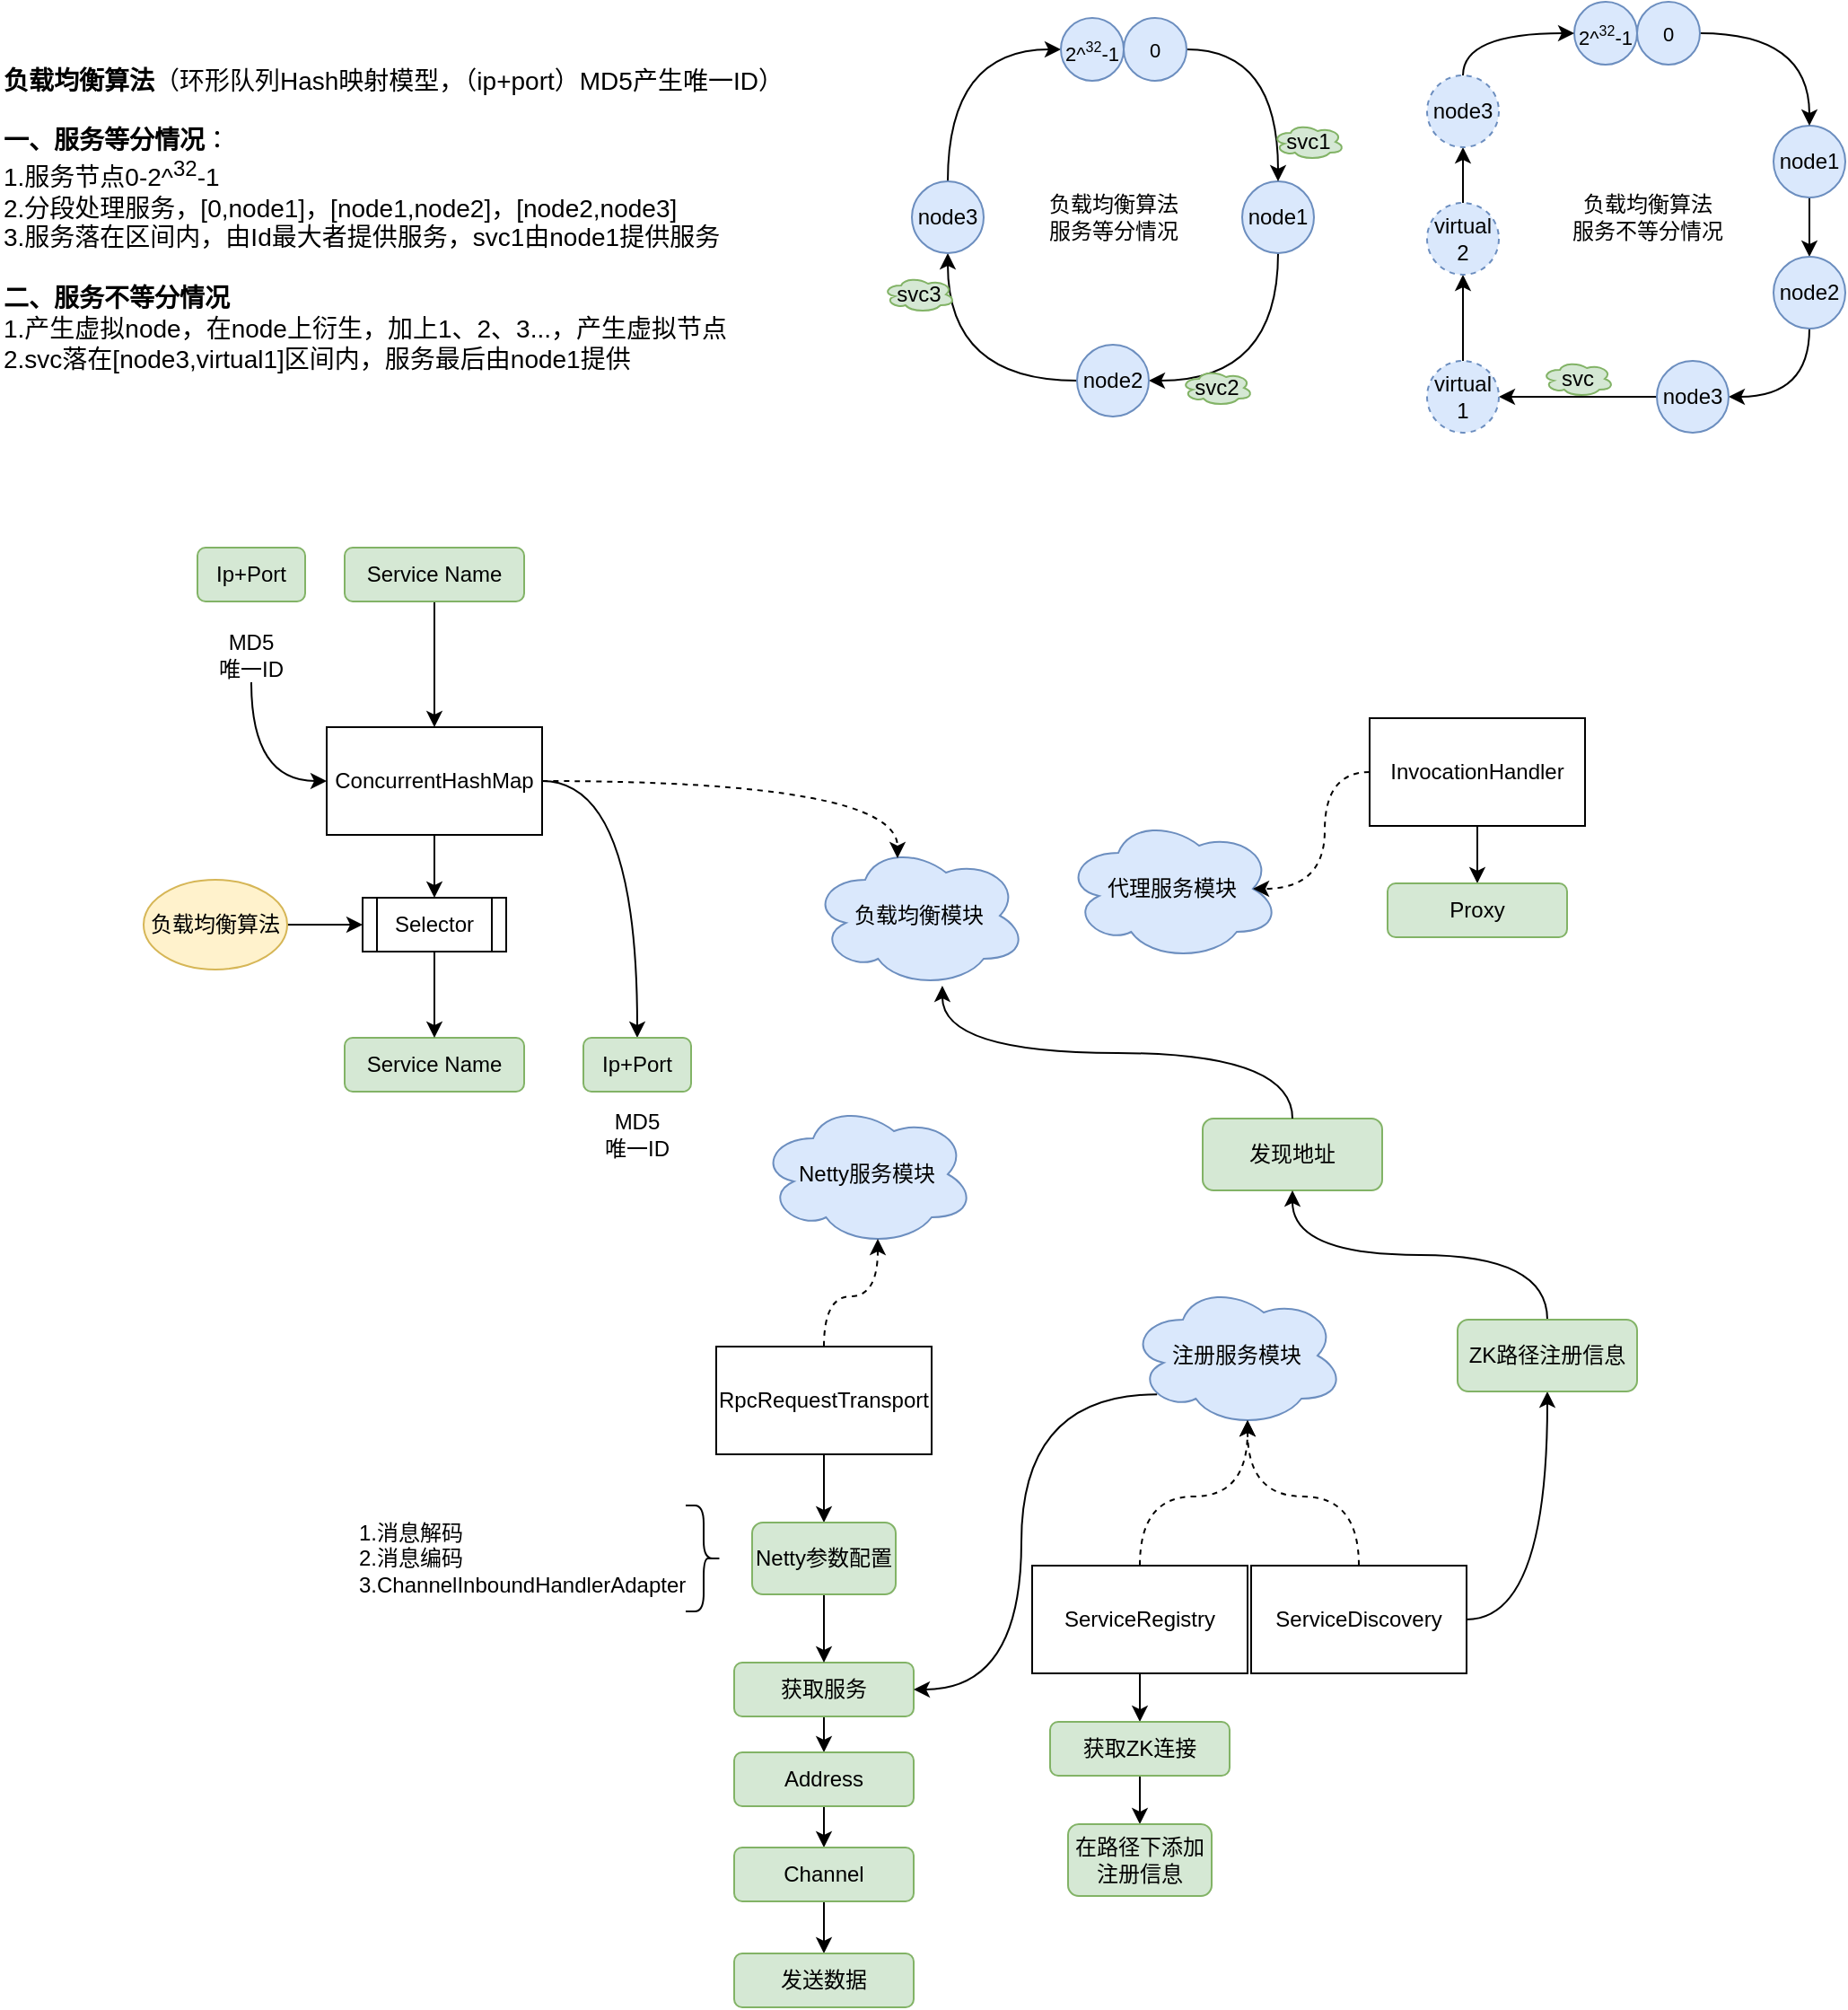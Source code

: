 <mxfile version="24.4.7" type="github">
  <diagram name="第 1 页" id="d0vkmH2pamWl0RuNKjzO">
    <mxGraphModel dx="2234" dy="1146" grid="0" gridSize="10" guides="1" tooltips="1" connect="1" arrows="1" fold="1" page="0" pageScale="1" pageWidth="827" pageHeight="1169" math="0" shadow="0">
      <root>
        <mxCell id="0" />
        <mxCell id="1" parent="0" />
        <mxCell id="8cizAA6b8KzGThsObKtE-12" style="edgeStyle=orthogonalEdgeStyle;curved=1;rounded=0;orthogonalLoop=1;jettySize=auto;html=1;exitX=0.5;exitY=1;exitDx=0;exitDy=0;entryX=1;entryY=0.5;entryDx=0;entryDy=0;" edge="1" parent="1" source="8cizAA6b8KzGThsObKtE-3" target="8cizAA6b8KzGThsObKtE-4">
          <mxGeometry relative="1" as="geometry" />
        </mxCell>
        <mxCell id="8cizAA6b8KzGThsObKtE-3" value="node1" style="ellipse;whiteSpace=wrap;html=1;aspect=fixed;fillColor=#dae8fc;strokeColor=#6c8ebf;" vertex="1" parent="1">
          <mxGeometry x="82" y="92" width="40" height="40" as="geometry" />
        </mxCell>
        <mxCell id="8cizAA6b8KzGThsObKtE-13" style="edgeStyle=orthogonalEdgeStyle;curved=1;rounded=0;orthogonalLoop=1;jettySize=auto;html=1;exitX=0;exitY=0.5;exitDx=0;exitDy=0;entryX=0.5;entryY=1;entryDx=0;entryDy=0;" edge="1" parent="1" source="8cizAA6b8KzGThsObKtE-4" target="8cizAA6b8KzGThsObKtE-5">
          <mxGeometry relative="1" as="geometry" />
        </mxCell>
        <mxCell id="8cizAA6b8KzGThsObKtE-4" value="node2" style="ellipse;whiteSpace=wrap;html=1;aspect=fixed;fillColor=#dae8fc;strokeColor=#6c8ebf;" vertex="1" parent="1">
          <mxGeometry x="-10" y="183" width="40" height="40" as="geometry" />
        </mxCell>
        <mxCell id="8cizAA6b8KzGThsObKtE-19" style="edgeStyle=orthogonalEdgeStyle;curved=1;rounded=0;orthogonalLoop=1;jettySize=auto;html=1;exitX=0.5;exitY=0;exitDx=0;exitDy=0;entryX=0;entryY=0.5;entryDx=0;entryDy=0;" edge="1" parent="1" source="8cizAA6b8KzGThsObKtE-5" target="8cizAA6b8KzGThsObKtE-17">
          <mxGeometry relative="1" as="geometry" />
        </mxCell>
        <mxCell id="8cizAA6b8KzGThsObKtE-5" value="node3" style="ellipse;whiteSpace=wrap;html=1;aspect=fixed;fillColor=#dae8fc;strokeColor=#6c8ebf;" vertex="1" parent="1">
          <mxGeometry x="-102" y="92" width="40" height="40" as="geometry" />
        </mxCell>
        <mxCell id="8cizAA6b8KzGThsObKtE-17" value="&lt;font style=&quot;&quot;&gt;&lt;span style=&quot;font-size: 11px;&quot;&gt;2^&lt;/span&gt;&lt;sup style=&quot;&quot;&gt;&lt;font style=&quot;font-size: 8px;&quot;&gt;32&lt;/font&gt;&lt;/sup&gt;&lt;span style=&quot;font-size: 11px;&quot;&gt;-1&lt;/span&gt;&lt;/font&gt;" style="ellipse;whiteSpace=wrap;html=1;aspect=fixed;fillColor=#dae8fc;strokeColor=#6c8ebf;" vertex="1" parent="1">
          <mxGeometry x="-19" y="1" width="35" height="35" as="geometry" />
        </mxCell>
        <mxCell id="8cizAA6b8KzGThsObKtE-20" style="edgeStyle=orthogonalEdgeStyle;curved=1;rounded=0;orthogonalLoop=1;jettySize=auto;html=1;exitX=1;exitY=0.5;exitDx=0;exitDy=0;entryX=0.5;entryY=0;entryDx=0;entryDy=0;" edge="1" parent="1" source="8cizAA6b8KzGThsObKtE-18" target="8cizAA6b8KzGThsObKtE-3">
          <mxGeometry relative="1" as="geometry" />
        </mxCell>
        <mxCell id="8cizAA6b8KzGThsObKtE-18" value="0" style="ellipse;whiteSpace=wrap;html=1;aspect=fixed;fontSize=11;fillColor=#dae8fc;strokeColor=#6c8ebf;" vertex="1" parent="1">
          <mxGeometry x="16" y="1" width="35" height="35" as="geometry" />
        </mxCell>
        <mxCell id="8cizAA6b8KzGThsObKtE-21" value="svc1" style="ellipse;shape=cloud;whiteSpace=wrap;html=1;fillColor=#d5e8d4;strokeColor=#82b366;" vertex="1" parent="1">
          <mxGeometry x="99" y="60" width="40" height="20" as="geometry" />
        </mxCell>
        <mxCell id="8cizAA6b8KzGThsObKtE-24" value="svc2" style="ellipse;shape=cloud;whiteSpace=wrap;html=1;fillColor=#d5e8d4;strokeColor=#82b366;" vertex="1" parent="1">
          <mxGeometry x="48" y="197" width="40" height="20" as="geometry" />
        </mxCell>
        <mxCell id="8cizAA6b8KzGThsObKtE-26" value="svc3" style="ellipse;shape=cloud;whiteSpace=wrap;html=1;fillColor=#d5e8d4;strokeColor=#82b366;" vertex="1" parent="1">
          <mxGeometry x="-118" y="145" width="40" height="20" as="geometry" />
        </mxCell>
        <mxCell id="8cizAA6b8KzGThsObKtE-30" value="负载均衡算法&lt;div&gt;服务等分情况&lt;/div&gt;" style="text;html=1;align=center;verticalAlign=middle;whiteSpace=wrap;rounded=0;" vertex="1" parent="1">
          <mxGeometry x="-27.5" y="97" width="75" height="30" as="geometry" />
        </mxCell>
        <mxCell id="8cizAA6b8KzGThsObKtE-33" value="&lt;div&gt;&lt;font size=&quot;1&quot; style=&quot;&quot;&gt;&lt;b style=&quot;font-size: 14px;&quot;&gt;负载均衡算法&lt;/b&gt;&lt;span style=&quot;font-size: 14px;&quot;&gt;（&lt;/span&gt;&lt;/font&gt;&lt;span style=&quot;background-color: initial;&quot;&gt;环形队列Hash映射模型，（ip+port）&lt;/span&gt;&lt;span style=&quot;background-color: initial;&quot;&gt;MD5产生唯一ID）&lt;/span&gt;&lt;/div&gt;&lt;div&gt;&lt;span style=&quot;background-color: initial;&quot;&gt;&lt;br&gt;&lt;/span&gt;&lt;/div&gt;&lt;div&gt;&lt;font style=&quot;&quot;&gt;&lt;b&gt;一、服务等分情况&lt;/b&gt;：&lt;/font&gt;&lt;/div&gt;&lt;blockquote style=&quot;margin: 0 0 0 40px; border: none; padding: 0px;&quot;&gt;&lt;/blockquote&gt;&lt;span style=&quot;background-color: initial;&quot;&gt;1.服务节点0-2^&lt;/span&gt;&lt;sup style=&quot;background-color: initial;&quot;&gt;&lt;font style=&quot;font-size: 12px;&quot;&gt;32&lt;/font&gt;&lt;/sup&gt;&lt;span style=&quot;background-color: initial;&quot;&gt;-1&lt;/span&gt;&lt;br&gt;&lt;span style=&quot;background-color: initial;&quot;&gt;2.分段处理服务，[0,node1]，[node1,node2]，[node2,node3]&lt;/span&gt;&lt;br&gt;&lt;div style=&quot;&quot;&gt;&lt;font style=&quot;font-size: 14px;&quot;&gt;3.服务落在区间内，由Id最大者提供服务，svc1由node1提供服务&lt;/font&gt;&lt;/div&gt;&lt;div style=&quot;&quot;&gt;&lt;font style=&quot;font-size: 14px;&quot;&gt;&lt;br&gt;&lt;/font&gt;&lt;/div&gt;&lt;div style=&quot;&quot;&gt;&lt;b&gt;二、服务不等分情况&lt;/b&gt;&lt;/div&gt;&lt;div style=&quot;&quot;&gt;1.产生虚拟node，在node上衍生，加上1、2、3...，产生虚拟节点&lt;/div&gt;&lt;div style=&quot;&quot;&gt;2.svc落在[node3,virtual1]区间内，服务最后由node1提供&lt;/div&gt;" style="text;html=1;align=left;verticalAlign=middle;whiteSpace=wrap;rounded=0;fontSize=14;spacingTop=2;" vertex="1" parent="1">
          <mxGeometry x="-610" y="17.25" width="444" height="189.5" as="geometry" />
        </mxCell>
        <mxCell id="8cizAA6b8KzGThsObKtE-50" style="edgeStyle=orthogonalEdgeStyle;curved=1;rounded=0;orthogonalLoop=1;jettySize=auto;html=1;exitX=0.5;exitY=1;exitDx=0;exitDy=0;" edge="1" parent="1" source="8cizAA6b8KzGThsObKtE-38" target="8cizAA6b8KzGThsObKtE-40">
          <mxGeometry relative="1" as="geometry" />
        </mxCell>
        <mxCell id="8cizAA6b8KzGThsObKtE-38" value="node1" style="ellipse;whiteSpace=wrap;html=1;aspect=fixed;fillColor=#dae8fc;strokeColor=#6c8ebf;" vertex="1" parent="1">
          <mxGeometry x="378" y="61" width="40" height="40" as="geometry" />
        </mxCell>
        <mxCell id="8cizAA6b8KzGThsObKtE-52" style="edgeStyle=orthogonalEdgeStyle;curved=1;rounded=0;orthogonalLoop=1;jettySize=auto;html=1;exitX=0.5;exitY=1;exitDx=0;exitDy=0;entryX=1;entryY=0.5;entryDx=0;entryDy=0;" edge="1" parent="1" source="8cizAA6b8KzGThsObKtE-40" target="8cizAA6b8KzGThsObKtE-42">
          <mxGeometry relative="1" as="geometry" />
        </mxCell>
        <mxCell id="8cizAA6b8KzGThsObKtE-40" value="node2" style="ellipse;whiteSpace=wrap;html=1;aspect=fixed;fillColor=#dae8fc;strokeColor=#6c8ebf;" vertex="1" parent="1">
          <mxGeometry x="378" y="134" width="40" height="40" as="geometry" />
        </mxCell>
        <mxCell id="8cizAA6b8KzGThsObKtE-58" style="edgeStyle=orthogonalEdgeStyle;curved=1;rounded=0;orthogonalLoop=1;jettySize=auto;html=1;exitX=0;exitY=0.5;exitDx=0;exitDy=0;entryX=1;entryY=0.5;entryDx=0;entryDy=0;" edge="1" parent="1" source="8cizAA6b8KzGThsObKtE-42" target="8cizAA6b8KzGThsObKtE-55">
          <mxGeometry relative="1" as="geometry" />
        </mxCell>
        <mxCell id="8cizAA6b8KzGThsObKtE-42" value="node3" style="ellipse;whiteSpace=wrap;html=1;aspect=fixed;fillColor=#dae8fc;strokeColor=#6c8ebf;" vertex="1" parent="1">
          <mxGeometry x="313" y="192" width="40" height="40" as="geometry" />
        </mxCell>
        <mxCell id="8cizAA6b8KzGThsObKtE-43" value="&lt;font style=&quot;&quot;&gt;&lt;span style=&quot;font-size: 11px;&quot;&gt;2^&lt;/span&gt;&lt;sup style=&quot;&quot;&gt;&lt;font style=&quot;font-size: 8px;&quot;&gt;32&lt;/font&gt;&lt;/sup&gt;&lt;span style=&quot;font-size: 11px;&quot;&gt;-1&lt;/span&gt;&lt;/font&gt;" style="ellipse;whiteSpace=wrap;html=1;aspect=fixed;fillColor=#dae8fc;strokeColor=#6c8ebf;" vertex="1" parent="1">
          <mxGeometry x="267" y="-8" width="35" height="35" as="geometry" />
        </mxCell>
        <mxCell id="8cizAA6b8KzGThsObKtE-44" style="edgeStyle=orthogonalEdgeStyle;curved=1;rounded=0;orthogonalLoop=1;jettySize=auto;html=1;exitX=1;exitY=0.5;exitDx=0;exitDy=0;entryX=0.5;entryY=0;entryDx=0;entryDy=0;" edge="1" parent="1" source="8cizAA6b8KzGThsObKtE-45" target="8cizAA6b8KzGThsObKtE-38">
          <mxGeometry relative="1" as="geometry" />
        </mxCell>
        <mxCell id="8cizAA6b8KzGThsObKtE-45" value="0" style="ellipse;whiteSpace=wrap;html=1;aspect=fixed;fontSize=11;fillColor=#dae8fc;strokeColor=#6c8ebf;" vertex="1" parent="1">
          <mxGeometry x="302" y="-8" width="35" height="35" as="geometry" />
        </mxCell>
        <mxCell id="8cizAA6b8KzGThsObKtE-46" value="svc" style="ellipse;shape=cloud;whiteSpace=wrap;html=1;fillColor=#d5e8d4;strokeColor=#82b366;" vertex="1" parent="1">
          <mxGeometry x="249" y="192" width="40" height="20" as="geometry" />
        </mxCell>
        <mxCell id="8cizAA6b8KzGThsObKtE-49" value="负载均衡算法&lt;div&gt;服务不等分情况&lt;/div&gt;" style="text;html=1;align=center;verticalAlign=middle;whiteSpace=wrap;rounded=0;" vertex="1" parent="1">
          <mxGeometry x="265" y="97" width="86" height="30" as="geometry" />
        </mxCell>
        <mxCell id="8cizAA6b8KzGThsObKtE-64" style="edgeStyle=orthogonalEdgeStyle;curved=1;rounded=0;orthogonalLoop=1;jettySize=auto;html=1;exitX=0.5;exitY=0;exitDx=0;exitDy=0;entryX=0.5;entryY=1;entryDx=0;entryDy=0;" edge="1" parent="1" source="8cizAA6b8KzGThsObKtE-55" target="8cizAA6b8KzGThsObKtE-56">
          <mxGeometry relative="1" as="geometry" />
        </mxCell>
        <mxCell id="8cizAA6b8KzGThsObKtE-55" value="virtual 1" style="ellipse;whiteSpace=wrap;html=1;aspect=fixed;fillColor=#dae8fc;strokeColor=#6c8ebf;dashed=1;" vertex="1" parent="1">
          <mxGeometry x="185" y="192" width="40" height="40" as="geometry" />
        </mxCell>
        <mxCell id="8cizAA6b8KzGThsObKtE-60" style="edgeStyle=orthogonalEdgeStyle;curved=1;rounded=0;orthogonalLoop=1;jettySize=auto;html=1;exitX=0.5;exitY=0;exitDx=0;exitDy=0;" edge="1" parent="1" source="8cizAA6b8KzGThsObKtE-56" target="8cizAA6b8KzGThsObKtE-57">
          <mxGeometry relative="1" as="geometry" />
        </mxCell>
        <mxCell id="8cizAA6b8KzGThsObKtE-56" value="virtual 2" style="ellipse;whiteSpace=wrap;html=1;aspect=fixed;fillColor=#dae8fc;strokeColor=#6c8ebf;dashed=1;" vertex="1" parent="1">
          <mxGeometry x="185" y="104" width="40" height="40" as="geometry" />
        </mxCell>
        <mxCell id="8cizAA6b8KzGThsObKtE-61" style="edgeStyle=orthogonalEdgeStyle;curved=1;rounded=0;orthogonalLoop=1;jettySize=auto;html=1;exitX=0.5;exitY=0;exitDx=0;exitDy=0;entryX=0;entryY=0.5;entryDx=0;entryDy=0;" edge="1" parent="1" source="8cizAA6b8KzGThsObKtE-57" target="8cizAA6b8KzGThsObKtE-43">
          <mxGeometry relative="1" as="geometry" />
        </mxCell>
        <mxCell id="8cizAA6b8KzGThsObKtE-57" value="node3" style="ellipse;whiteSpace=wrap;html=1;aspect=fixed;fillColor=#dae8fc;strokeColor=#6c8ebf;dashed=1;" vertex="1" parent="1">
          <mxGeometry x="185" y="33" width="40" height="40" as="geometry" />
        </mxCell>
        <mxCell id="8cizAA6b8KzGThsObKtE-74" value="Ip+Port" style="rounded=1;whiteSpace=wrap;html=1;fillColor=#d5e8d4;strokeColor=#82b366;fontSize=12;" vertex="1" parent="1">
          <mxGeometry x="-500" y="296" width="60" height="30" as="geometry" />
        </mxCell>
        <mxCell id="8cizAA6b8KzGThsObKtE-87" style="edgeStyle=orthogonalEdgeStyle;curved=1;rounded=0;orthogonalLoop=1;jettySize=auto;html=1;exitX=0.5;exitY=1;exitDx=0;exitDy=0;" edge="1" parent="1" source="8cizAA6b8KzGThsObKtE-79" target="8cizAA6b8KzGThsObKtE-86">
          <mxGeometry relative="1" as="geometry" />
        </mxCell>
        <mxCell id="8cizAA6b8KzGThsObKtE-79" value="Service Name" style="rounded=1;whiteSpace=wrap;html=1;fillColor=#d5e8d4;strokeColor=#82b366;fontSize=12;" vertex="1" parent="1">
          <mxGeometry x="-418" y="296" width="100" height="30" as="geometry" />
        </mxCell>
        <mxCell id="8cizAA6b8KzGThsObKtE-88" style="edgeStyle=orthogonalEdgeStyle;curved=1;rounded=0;orthogonalLoop=1;jettySize=auto;html=1;exitX=0.5;exitY=1;exitDx=0;exitDy=0;entryX=0;entryY=0.5;entryDx=0;entryDy=0;" edge="1" parent="1" source="8cizAA6b8KzGThsObKtE-80" target="8cizAA6b8KzGThsObKtE-86">
          <mxGeometry relative="1" as="geometry" />
        </mxCell>
        <mxCell id="8cizAA6b8KzGThsObKtE-80" value="MD5&lt;div&gt;唯一ID&lt;br&gt;&lt;/div&gt;" style="text;html=1;align=center;verticalAlign=middle;whiteSpace=wrap;rounded=0;" vertex="1" parent="1">
          <mxGeometry x="-500" y="341" width="60" height="30" as="geometry" />
        </mxCell>
        <mxCell id="8cizAA6b8KzGThsObKtE-96" style="edgeStyle=orthogonalEdgeStyle;curved=1;rounded=0;orthogonalLoop=1;jettySize=auto;html=1;exitX=0.5;exitY=1;exitDx=0;exitDy=0;" edge="1" parent="1" source="8cizAA6b8KzGThsObKtE-86" target="8cizAA6b8KzGThsObKtE-95">
          <mxGeometry relative="1" as="geometry" />
        </mxCell>
        <mxCell id="8cizAA6b8KzGThsObKtE-104" style="edgeStyle=orthogonalEdgeStyle;curved=1;rounded=0;orthogonalLoop=1;jettySize=auto;html=1;exitX=1;exitY=0.5;exitDx=0;exitDy=0;entryX=0.5;entryY=0;entryDx=0;entryDy=0;" edge="1" parent="1" source="8cizAA6b8KzGThsObKtE-86" target="8cizAA6b8KzGThsObKtE-89">
          <mxGeometry relative="1" as="geometry" />
        </mxCell>
        <mxCell id="8cizAA6b8KzGThsObKtE-86" value="ConcurrentHashMap" style="rounded=0;whiteSpace=wrap;html=1;" vertex="1" parent="1">
          <mxGeometry x="-428" y="396" width="120" height="60" as="geometry" />
        </mxCell>
        <mxCell id="8cizAA6b8KzGThsObKtE-89" value="Ip+Port" style="rounded=1;whiteSpace=wrap;html=1;fillColor=#d5e8d4;strokeColor=#82b366;fontSize=12;" vertex="1" parent="1">
          <mxGeometry x="-285" y="569" width="60" height="30" as="geometry" />
        </mxCell>
        <mxCell id="8cizAA6b8KzGThsObKtE-90" value="MD5&lt;div&gt;唯一ID&lt;br&gt;&lt;/div&gt;" style="text;html=1;align=center;verticalAlign=middle;whiteSpace=wrap;rounded=0;" vertex="1" parent="1">
          <mxGeometry x="-285" y="608" width="60" height="30" as="geometry" />
        </mxCell>
        <mxCell id="8cizAA6b8KzGThsObKtE-91" value="Service Name" style="rounded=1;whiteSpace=wrap;html=1;fillColor=#d5e8d4;strokeColor=#82b366;fontSize=12;" vertex="1" parent="1">
          <mxGeometry x="-418" y="569" width="100" height="30" as="geometry" />
        </mxCell>
        <mxCell id="8cizAA6b8KzGThsObKtE-103" style="edgeStyle=orthogonalEdgeStyle;curved=1;rounded=0;orthogonalLoop=1;jettySize=auto;html=1;exitX=0.5;exitY=1;exitDx=0;exitDy=0;entryX=0.5;entryY=0;entryDx=0;entryDy=0;" edge="1" parent="1" source="8cizAA6b8KzGThsObKtE-95" target="8cizAA6b8KzGThsObKtE-91">
          <mxGeometry relative="1" as="geometry" />
        </mxCell>
        <mxCell id="8cizAA6b8KzGThsObKtE-95" value="Selector" style="shape=process;whiteSpace=wrap;html=1;backgroundOutline=1;" vertex="1" parent="1">
          <mxGeometry x="-408" y="491" width="80" height="30" as="geometry" />
        </mxCell>
        <mxCell id="8cizAA6b8KzGThsObKtE-107" style="edgeStyle=orthogonalEdgeStyle;curved=1;rounded=0;orthogonalLoop=1;jettySize=auto;html=1;exitX=1;exitY=0.5;exitDx=0;exitDy=0;entryX=0;entryY=0.5;entryDx=0;entryDy=0;" edge="1" parent="1" source="8cizAA6b8KzGThsObKtE-106" target="8cizAA6b8KzGThsObKtE-95">
          <mxGeometry relative="1" as="geometry" />
        </mxCell>
        <mxCell id="8cizAA6b8KzGThsObKtE-106" value="负载均衡算法" style="ellipse;whiteSpace=wrap;html=1;fillColor=#fff2cc;strokeColor=#d6b656;" vertex="1" parent="1">
          <mxGeometry x="-530" y="481" width="80" height="50" as="geometry" />
        </mxCell>
        <mxCell id="8cizAA6b8KzGThsObKtE-108" value="负载均衡模块" style="ellipse;shape=cloud;whiteSpace=wrap;html=1;fillColor=#dae8fc;strokeColor=#6c8ebf;" vertex="1" parent="1">
          <mxGeometry x="-158" y="461" width="120" height="80" as="geometry" />
        </mxCell>
        <mxCell id="8cizAA6b8KzGThsObKtE-119" style="edgeStyle=orthogonalEdgeStyle;curved=1;rounded=0;orthogonalLoop=1;jettySize=auto;html=1;exitX=0.5;exitY=1;exitDx=0;exitDy=0;" edge="1" parent="1" source="8cizAA6b8KzGThsObKtE-112" target="8cizAA6b8KzGThsObKtE-118">
          <mxGeometry relative="1" as="geometry" />
        </mxCell>
        <mxCell id="8cizAA6b8KzGThsObKtE-112" value="InvocationHandler" style="rounded=0;whiteSpace=wrap;html=1;" vertex="1" parent="1">
          <mxGeometry x="153" y="391" width="120" height="60" as="geometry" />
        </mxCell>
        <mxCell id="8cizAA6b8KzGThsObKtE-118" value="Proxy" style="rounded=1;whiteSpace=wrap;html=1;fillColor=#d5e8d4;strokeColor=#82b366;fontSize=12;" vertex="1" parent="1">
          <mxGeometry x="163" y="483" width="100" height="30" as="geometry" />
        </mxCell>
        <mxCell id="8cizAA6b8KzGThsObKtE-120" value="代理服务模块" style="ellipse;shape=cloud;whiteSpace=wrap;html=1;fillColor=#dae8fc;strokeColor=#6c8ebf;" vertex="1" parent="1">
          <mxGeometry x="-17" y="446" width="120" height="80" as="geometry" />
        </mxCell>
        <mxCell id="8cizAA6b8KzGThsObKtE-123" value="Netty服务模块" style="ellipse;shape=cloud;whiteSpace=wrap;html=1;fillColor=#dae8fc;strokeColor=#6c8ebf;" vertex="1" parent="1">
          <mxGeometry x="-187" y="605" width="120" height="80" as="geometry" />
        </mxCell>
        <mxCell id="8cizAA6b8KzGThsObKtE-126" style="edgeStyle=orthogonalEdgeStyle;curved=1;rounded=0;orthogonalLoop=1;jettySize=auto;html=1;exitX=1;exitY=0.5;exitDx=0;exitDy=0;entryX=0.4;entryY=0.1;entryDx=0;entryDy=0;entryPerimeter=0;dashed=1;" edge="1" parent="1" source="8cizAA6b8KzGThsObKtE-86" target="8cizAA6b8KzGThsObKtE-108">
          <mxGeometry relative="1" as="geometry" />
        </mxCell>
        <mxCell id="8cizAA6b8KzGThsObKtE-127" style="edgeStyle=orthogonalEdgeStyle;curved=1;rounded=0;orthogonalLoop=1;jettySize=auto;html=1;exitX=0;exitY=0.5;exitDx=0;exitDy=0;entryX=0.875;entryY=0.5;entryDx=0;entryDy=0;entryPerimeter=0;dashed=1;" edge="1" parent="1" source="8cizAA6b8KzGThsObKtE-112" target="8cizAA6b8KzGThsObKtE-120">
          <mxGeometry relative="1" as="geometry" />
        </mxCell>
        <mxCell id="8cizAA6b8KzGThsObKtE-140" style="edgeStyle=orthogonalEdgeStyle;curved=1;rounded=0;orthogonalLoop=1;jettySize=auto;html=1;exitX=0.5;exitY=1;exitDx=0;exitDy=0;" edge="1" parent="1" source="8cizAA6b8KzGThsObKtE-129" target="8cizAA6b8KzGThsObKtE-139">
          <mxGeometry relative="1" as="geometry" />
        </mxCell>
        <mxCell id="8cizAA6b8KzGThsObKtE-129" value="获取服务" style="rounded=1;whiteSpace=wrap;html=1;fillColor=#d5e8d4;strokeColor=#82b366;fontSize=12;" vertex="1" parent="1">
          <mxGeometry x="-201" y="917" width="100" height="30" as="geometry" />
        </mxCell>
        <mxCell id="8cizAA6b8KzGThsObKtE-147" style="edgeStyle=orthogonalEdgeStyle;curved=1;rounded=0;orthogonalLoop=1;jettySize=auto;html=1;exitX=0.13;exitY=0.77;exitDx=0;exitDy=0;exitPerimeter=0;entryX=1;entryY=0.5;entryDx=0;entryDy=0;" edge="1" parent="1" source="8cizAA6b8KzGThsObKtE-131" target="8cizAA6b8KzGThsObKtE-129">
          <mxGeometry relative="1" as="geometry" />
        </mxCell>
        <mxCell id="8cizAA6b8KzGThsObKtE-131" value="注册服务模块" style="ellipse;shape=cloud;whiteSpace=wrap;html=1;fillColor=#dae8fc;strokeColor=#6c8ebf;" vertex="1" parent="1">
          <mxGeometry x="19" y="706" width="120" height="80" as="geometry" />
        </mxCell>
        <mxCell id="8cizAA6b8KzGThsObKtE-144" style="edgeStyle=orthogonalEdgeStyle;curved=1;rounded=0;orthogonalLoop=1;jettySize=auto;html=1;exitX=0.5;exitY=1;exitDx=0;exitDy=0;entryX=0.5;entryY=0;entryDx=0;entryDy=0;" edge="1" parent="1" source="8cizAA6b8KzGThsObKtE-134" target="8cizAA6b8KzGThsObKtE-143">
          <mxGeometry relative="1" as="geometry" />
        </mxCell>
        <mxCell id="8cizAA6b8KzGThsObKtE-134" value="RpcRequestTransport" style="rounded=0;whiteSpace=wrap;html=1;" vertex="1" parent="1">
          <mxGeometry x="-211" y="741" width="120" height="60" as="geometry" />
        </mxCell>
        <mxCell id="8cizAA6b8KzGThsObKtE-135" style="edgeStyle=orthogonalEdgeStyle;curved=1;rounded=0;orthogonalLoop=1;jettySize=auto;html=1;exitX=0.5;exitY=0;exitDx=0;exitDy=0;entryX=0.55;entryY=0.95;entryDx=0;entryDy=0;entryPerimeter=0;dashed=1;" edge="1" parent="1" source="8cizAA6b8KzGThsObKtE-134" target="8cizAA6b8KzGThsObKtE-123">
          <mxGeometry relative="1" as="geometry" />
        </mxCell>
        <mxCell id="8cizAA6b8KzGThsObKtE-142" style="edgeStyle=orthogonalEdgeStyle;curved=1;rounded=0;orthogonalLoop=1;jettySize=auto;html=1;exitX=0.5;exitY=1;exitDx=0;exitDy=0;entryX=0.5;entryY=0;entryDx=0;entryDy=0;" edge="1" parent="1" source="8cizAA6b8KzGThsObKtE-139" target="8cizAA6b8KzGThsObKtE-141">
          <mxGeometry relative="1" as="geometry" />
        </mxCell>
        <mxCell id="8cizAA6b8KzGThsObKtE-139" value="Address" style="rounded=1;whiteSpace=wrap;html=1;fillColor=#d5e8d4;strokeColor=#82b366;fontSize=12;" vertex="1" parent="1">
          <mxGeometry x="-201" y="967" width="100" height="30" as="geometry" />
        </mxCell>
        <mxCell id="8cizAA6b8KzGThsObKtE-151" style="edgeStyle=orthogonalEdgeStyle;curved=1;rounded=0;orthogonalLoop=1;jettySize=auto;html=1;exitX=0.5;exitY=1;exitDx=0;exitDy=0;entryX=0.5;entryY=0;entryDx=0;entryDy=0;" edge="1" parent="1" source="8cizAA6b8KzGThsObKtE-141" target="8cizAA6b8KzGThsObKtE-150">
          <mxGeometry relative="1" as="geometry" />
        </mxCell>
        <mxCell id="8cizAA6b8KzGThsObKtE-141" value="Channel" style="rounded=1;whiteSpace=wrap;html=1;fillColor=#d5e8d4;strokeColor=#82b366;fontSize=12;" vertex="1" parent="1">
          <mxGeometry x="-201" y="1020" width="100" height="30" as="geometry" />
        </mxCell>
        <mxCell id="8cizAA6b8KzGThsObKtE-145" style="edgeStyle=orthogonalEdgeStyle;curved=1;rounded=0;orthogonalLoop=1;jettySize=auto;html=1;exitX=0.5;exitY=1;exitDx=0;exitDy=0;" edge="1" parent="1" source="8cizAA6b8KzGThsObKtE-143" target="8cizAA6b8KzGThsObKtE-129">
          <mxGeometry relative="1" as="geometry" />
        </mxCell>
        <mxCell id="8cizAA6b8KzGThsObKtE-143" value="Netty参数配置" style="rounded=1;whiteSpace=wrap;html=1;fillColor=#d5e8d4;strokeColor=#82b366;" vertex="1" parent="1">
          <mxGeometry x="-191" y="839" width="80" height="40" as="geometry" />
        </mxCell>
        <mxCell id="8cizAA6b8KzGThsObKtE-148" value="" style="shape=curlyBracket;whiteSpace=wrap;html=1;rounded=1;flipH=1;labelPosition=right;verticalLabelPosition=middle;align=left;verticalAlign=middle;" vertex="1" parent="1">
          <mxGeometry x="-228" y="829.5" width="20" height="59" as="geometry" />
        </mxCell>
        <mxCell id="8cizAA6b8KzGThsObKtE-149" value="&lt;font style=&quot;font-size: 12px;&quot;&gt;1.消息解码&lt;/font&gt;&lt;div style=&quot;&quot;&gt;&lt;font style=&quot;font-size: 12px;&quot;&gt;2.消息编码&lt;/font&gt;&lt;/div&gt;&lt;div style=&quot;&quot;&gt;&lt;font style=&quot;font-size: 12px;&quot;&gt;3.ChannelInboundHandlerAdapter&lt;/font&gt;&lt;/div&gt;" style="text;html=1;align=left;verticalAlign=middle;whiteSpace=wrap;rounded=0;" vertex="1" parent="1">
          <mxGeometry x="-412" y="836" width="188" height="46" as="geometry" />
        </mxCell>
        <mxCell id="8cizAA6b8KzGThsObKtE-150" value="发送数据" style="rounded=1;whiteSpace=wrap;html=1;fillColor=#d5e8d4;strokeColor=#82b366;fontSize=12;" vertex="1" parent="1">
          <mxGeometry x="-201" y="1079" width="100" height="30" as="geometry" />
        </mxCell>
        <mxCell id="8cizAA6b8KzGThsObKtE-159" style="edgeStyle=orthogonalEdgeStyle;curved=1;rounded=0;orthogonalLoop=1;jettySize=auto;html=1;exitX=0.5;exitY=1;exitDx=0;exitDy=0;entryX=0.5;entryY=0;entryDx=0;entryDy=0;" edge="1" parent="1" source="8cizAA6b8KzGThsObKtE-153" target="8cizAA6b8KzGThsObKtE-157">
          <mxGeometry relative="1" as="geometry" />
        </mxCell>
        <mxCell id="8cizAA6b8KzGThsObKtE-153" value="ServiceRegistry" style="rounded=0;whiteSpace=wrap;html=1;" vertex="1" parent="1">
          <mxGeometry x="-35" y="863" width="120" height="60" as="geometry" />
        </mxCell>
        <mxCell id="8cizAA6b8KzGThsObKtE-170" style="edgeStyle=orthogonalEdgeStyle;curved=1;rounded=0;orthogonalLoop=1;jettySize=auto;html=1;exitX=1;exitY=0.5;exitDx=0;exitDy=0;entryX=0.5;entryY=1;entryDx=0;entryDy=0;" edge="1" parent="1" source="8cizAA6b8KzGThsObKtE-154" target="8cizAA6b8KzGThsObKtE-169">
          <mxGeometry relative="1" as="geometry" />
        </mxCell>
        <mxCell id="8cizAA6b8KzGThsObKtE-154" value="ServiceDiscovery" style="rounded=0;whiteSpace=wrap;html=1;" vertex="1" parent="1">
          <mxGeometry x="87" y="863" width="120" height="60" as="geometry" />
        </mxCell>
        <mxCell id="8cizAA6b8KzGThsObKtE-160" style="edgeStyle=orthogonalEdgeStyle;curved=1;rounded=0;orthogonalLoop=1;jettySize=auto;html=1;exitX=0.5;exitY=1;exitDx=0;exitDy=0;entryX=0.5;entryY=0;entryDx=0;entryDy=0;" edge="1" parent="1" source="8cizAA6b8KzGThsObKtE-157" target="8cizAA6b8KzGThsObKtE-158">
          <mxGeometry relative="1" as="geometry" />
        </mxCell>
        <mxCell id="8cizAA6b8KzGThsObKtE-157" value="获取ZK连接" style="rounded=1;whiteSpace=wrap;html=1;fillColor=#d5e8d4;strokeColor=#82b366;fontSize=12;" vertex="1" parent="1">
          <mxGeometry x="-25" y="950" width="100" height="30" as="geometry" />
        </mxCell>
        <mxCell id="8cizAA6b8KzGThsObKtE-158" value="在路径下添加注册信息" style="rounded=1;whiteSpace=wrap;html=1;fillColor=#d5e8d4;strokeColor=#82b366;fontSize=12;" vertex="1" parent="1">
          <mxGeometry x="-15" y="1007" width="80" height="40" as="geometry" />
        </mxCell>
        <mxCell id="8cizAA6b8KzGThsObKtE-162" value="发现地址" style="rounded=1;whiteSpace=wrap;html=1;fillColor=#d5e8d4;strokeColor=#82b366;fontSize=12;" vertex="1" parent="1">
          <mxGeometry x="60" y="614" width="100" height="40" as="geometry" />
        </mxCell>
        <mxCell id="8cizAA6b8KzGThsObKtE-165" style="edgeStyle=orthogonalEdgeStyle;curved=1;rounded=0;orthogonalLoop=1;jettySize=auto;html=1;exitX=0.5;exitY=0;exitDx=0;exitDy=0;entryX=0.55;entryY=0.95;entryDx=0;entryDy=0;entryPerimeter=0;dashed=1;" edge="1" parent="1" source="8cizAA6b8KzGThsObKtE-153" target="8cizAA6b8KzGThsObKtE-131">
          <mxGeometry relative="1" as="geometry" />
        </mxCell>
        <mxCell id="8cizAA6b8KzGThsObKtE-166" style="edgeStyle=orthogonalEdgeStyle;curved=1;rounded=0;orthogonalLoop=1;jettySize=auto;html=1;exitX=0.5;exitY=0;exitDx=0;exitDy=0;entryX=0.55;entryY=0.95;entryDx=0;entryDy=0;entryPerimeter=0;dashed=1;" edge="1" parent="1" source="8cizAA6b8KzGThsObKtE-154" target="8cizAA6b8KzGThsObKtE-131">
          <mxGeometry relative="1" as="geometry" />
        </mxCell>
        <mxCell id="8cizAA6b8KzGThsObKtE-168" style="edgeStyle=orthogonalEdgeStyle;curved=1;rounded=0;orthogonalLoop=1;jettySize=auto;html=1;exitX=0.5;exitY=0;exitDx=0;exitDy=0;entryX=0.608;entryY=0.988;entryDx=0;entryDy=0;entryPerimeter=0;" edge="1" parent="1" source="8cizAA6b8KzGThsObKtE-162" target="8cizAA6b8KzGThsObKtE-108">
          <mxGeometry relative="1" as="geometry" />
        </mxCell>
        <mxCell id="8cizAA6b8KzGThsObKtE-171" style="edgeStyle=orthogonalEdgeStyle;curved=1;rounded=0;orthogonalLoop=1;jettySize=auto;html=1;exitX=0.5;exitY=0;exitDx=0;exitDy=0;entryX=0.5;entryY=1;entryDx=0;entryDy=0;" edge="1" parent="1" source="8cizAA6b8KzGThsObKtE-169" target="8cizAA6b8KzGThsObKtE-162">
          <mxGeometry relative="1" as="geometry" />
        </mxCell>
        <mxCell id="8cizAA6b8KzGThsObKtE-169" value="ZK路径注册信息" style="rounded=1;whiteSpace=wrap;html=1;fillColor=#d5e8d4;strokeColor=#82b366;fontSize=12;" vertex="1" parent="1">
          <mxGeometry x="202" y="726" width="100" height="40" as="geometry" />
        </mxCell>
      </root>
    </mxGraphModel>
  </diagram>
</mxfile>
